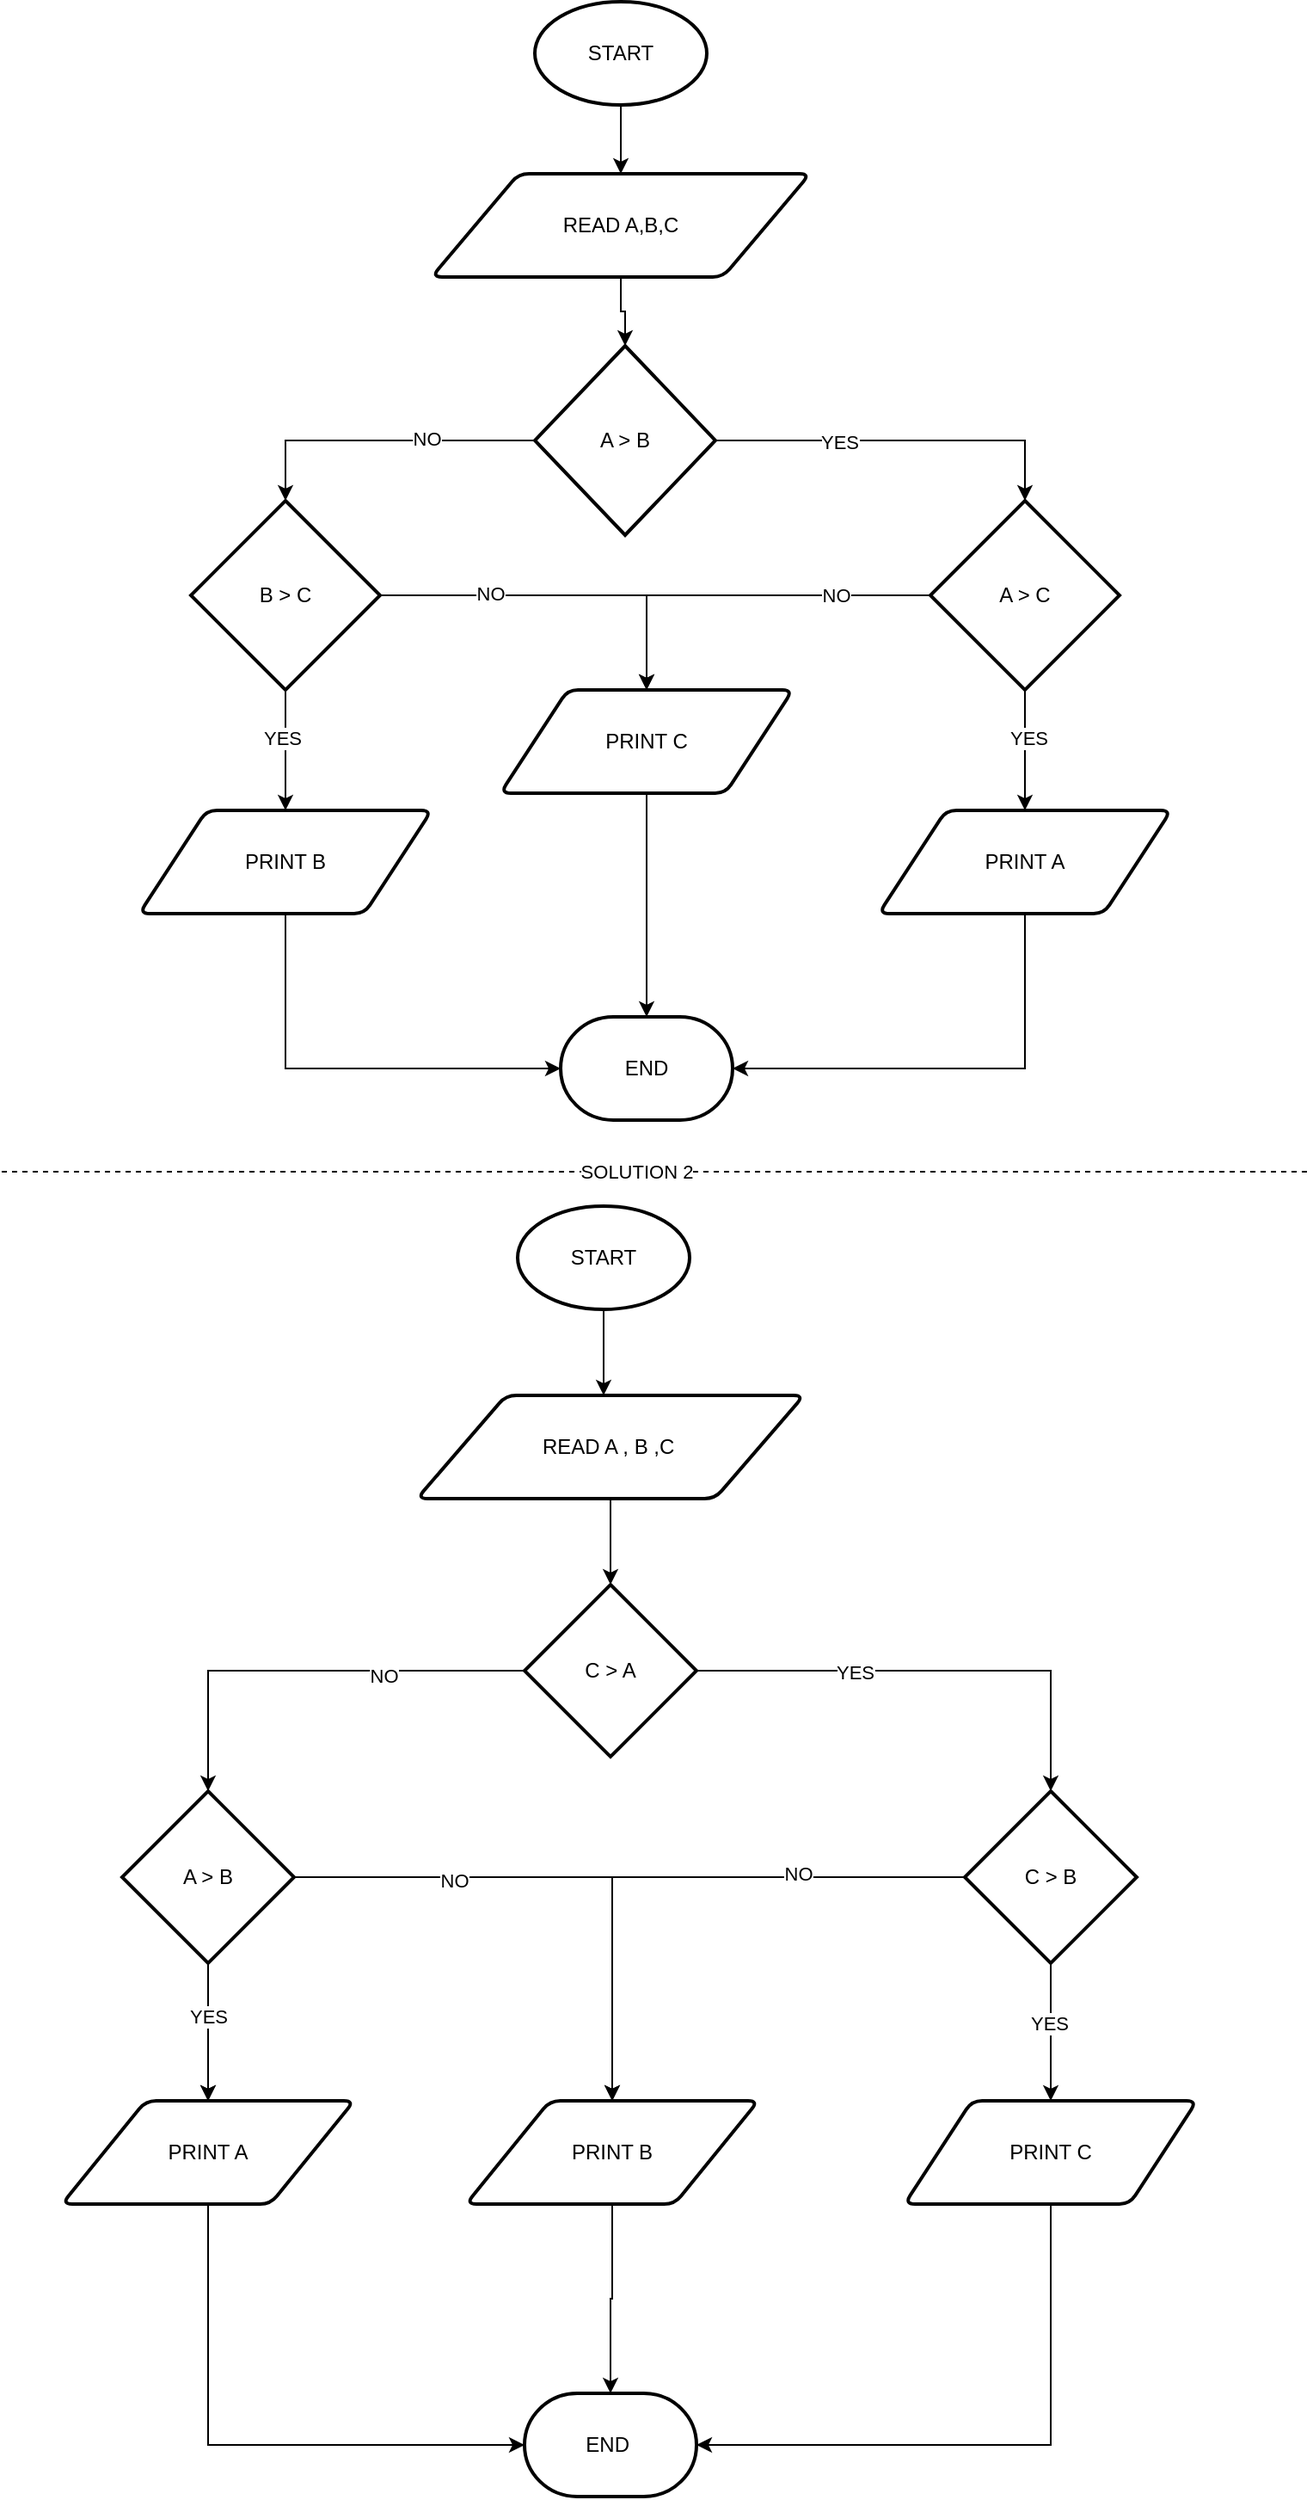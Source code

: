 <mxfile version="25.0.3">
  <diagram id="C5RBs43oDa-KdzZeNtuy" name="Page-1">
    <mxGraphModel dx="1035" dy="411" grid="1" gridSize="10" guides="1" tooltips="1" connect="1" arrows="1" fold="1" page="1" pageScale="1" pageWidth="827" pageHeight="1169" math="0" shadow="0">
      <root>
        <mxCell id="WIyWlLk6GJQsqaUBKTNV-0" />
        <mxCell id="WIyWlLk6GJQsqaUBKTNV-1" parent="WIyWlLk6GJQsqaUBKTNV-0" />
        <mxCell id="DXwgEgkWZdpAMR1g1fIV-21" style="edgeStyle=orthogonalEdgeStyle;rounded=0;orthogonalLoop=1;jettySize=auto;html=1;exitX=0.5;exitY=1;exitDx=0;exitDy=0;exitPerimeter=0;entryX=0.5;entryY=0;entryDx=0;entryDy=0;" edge="1" parent="WIyWlLk6GJQsqaUBKTNV-1" source="DXwgEgkWZdpAMR1g1fIV-1" target="DXwgEgkWZdpAMR1g1fIV-2">
          <mxGeometry relative="1" as="geometry" />
        </mxCell>
        <mxCell id="DXwgEgkWZdpAMR1g1fIV-1" value="START" style="strokeWidth=2;html=1;shape=mxgraph.flowchart.start_1;whiteSpace=wrap;" vertex="1" parent="WIyWlLk6GJQsqaUBKTNV-1">
          <mxGeometry x="320" y="40" width="100" height="60" as="geometry" />
        </mxCell>
        <mxCell id="DXwgEgkWZdpAMR1g1fIV-2" value="READ A,B,C" style="shape=parallelogram;html=1;strokeWidth=2;perimeter=parallelogramPerimeter;whiteSpace=wrap;rounded=1;arcSize=12;size=0.23;" vertex="1" parent="WIyWlLk6GJQsqaUBKTNV-1">
          <mxGeometry x="260" y="140" width="220" height="60" as="geometry" />
        </mxCell>
        <mxCell id="DXwgEgkWZdpAMR1g1fIV-3" value="A &amp;gt; B" style="strokeWidth=2;html=1;shape=mxgraph.flowchart.decision;whiteSpace=wrap;" vertex="1" parent="WIyWlLk6GJQsqaUBKTNV-1">
          <mxGeometry x="320" y="240" width="105" height="110" as="geometry" />
        </mxCell>
        <mxCell id="DXwgEgkWZdpAMR1g1fIV-7" style="edgeStyle=orthogonalEdgeStyle;rounded=0;orthogonalLoop=1;jettySize=auto;html=1;exitX=0;exitY=0.5;exitDx=0;exitDy=0;exitPerimeter=0;entryX=0.5;entryY=0;entryDx=0;entryDy=0;" edge="1" parent="WIyWlLk6GJQsqaUBKTNV-1" source="DXwgEgkWZdpAMR1g1fIV-4" target="DXwgEgkWZdpAMR1g1fIV-6">
          <mxGeometry relative="1" as="geometry" />
        </mxCell>
        <mxCell id="DXwgEgkWZdpAMR1g1fIV-11" value="NO" style="edgeLabel;html=1;align=center;verticalAlign=middle;resizable=0;points=[];" vertex="1" connectable="0" parent="DXwgEgkWZdpAMR1g1fIV-7">
          <mxGeometry x="-0.5" relative="1" as="geometry">
            <mxPoint as="offset" />
          </mxGeometry>
        </mxCell>
        <mxCell id="DXwgEgkWZdpAMR1g1fIV-8" style="edgeStyle=orthogonalEdgeStyle;rounded=0;orthogonalLoop=1;jettySize=auto;html=1;exitX=0.5;exitY=1;exitDx=0;exitDy=0;exitPerimeter=0;" edge="1" parent="WIyWlLk6GJQsqaUBKTNV-1" source="DXwgEgkWZdpAMR1g1fIV-4" target="DXwgEgkWZdpAMR1g1fIV-5">
          <mxGeometry relative="1" as="geometry" />
        </mxCell>
        <mxCell id="DXwgEgkWZdpAMR1g1fIV-10" value="YES" style="edgeLabel;html=1;align=center;verticalAlign=middle;resizable=0;points=[];" vertex="1" connectable="0" parent="DXwgEgkWZdpAMR1g1fIV-8">
          <mxGeometry x="-0.215" y="2" relative="1" as="geometry">
            <mxPoint as="offset" />
          </mxGeometry>
        </mxCell>
        <mxCell id="DXwgEgkWZdpAMR1g1fIV-4" value="A &amp;gt; C" style="strokeWidth=2;html=1;shape=mxgraph.flowchart.decision;whiteSpace=wrap;" vertex="1" parent="WIyWlLk6GJQsqaUBKTNV-1">
          <mxGeometry x="550" y="330" width="110" height="110" as="geometry" />
        </mxCell>
        <mxCell id="DXwgEgkWZdpAMR1g1fIV-5" value="PRINT A" style="shape=parallelogram;html=1;strokeWidth=2;perimeter=parallelogramPerimeter;whiteSpace=wrap;rounded=1;arcSize=12;size=0.23;" vertex="1" parent="WIyWlLk6GJQsqaUBKTNV-1">
          <mxGeometry x="520" y="510" width="170" height="60" as="geometry" />
        </mxCell>
        <mxCell id="DXwgEgkWZdpAMR1g1fIV-6" value="PRINT C" style="shape=parallelogram;html=1;strokeWidth=2;perimeter=parallelogramPerimeter;whiteSpace=wrap;rounded=1;arcSize=12;size=0.23;" vertex="1" parent="WIyWlLk6GJQsqaUBKTNV-1">
          <mxGeometry x="300" y="440" width="170" height="60" as="geometry" />
        </mxCell>
        <mxCell id="DXwgEgkWZdpAMR1g1fIV-9" style="edgeStyle=orthogonalEdgeStyle;rounded=0;orthogonalLoop=1;jettySize=auto;html=1;exitX=1;exitY=0.5;exitDx=0;exitDy=0;exitPerimeter=0;entryX=0.5;entryY=0;entryDx=0;entryDy=0;entryPerimeter=0;" edge="1" parent="WIyWlLk6GJQsqaUBKTNV-1" source="DXwgEgkWZdpAMR1g1fIV-3" target="DXwgEgkWZdpAMR1g1fIV-4">
          <mxGeometry relative="1" as="geometry" />
        </mxCell>
        <mxCell id="DXwgEgkWZdpAMR1g1fIV-54" value="YES" style="edgeLabel;html=1;align=center;verticalAlign=middle;resizable=0;points=[];" vertex="1" connectable="0" parent="DXwgEgkWZdpAMR1g1fIV-9">
          <mxGeometry x="-0.33" y="-1" relative="1" as="geometry">
            <mxPoint as="offset" />
          </mxGeometry>
        </mxCell>
        <mxCell id="DXwgEgkWZdpAMR1g1fIV-14" style="edgeStyle=orthogonalEdgeStyle;rounded=0;orthogonalLoop=1;jettySize=auto;html=1;exitX=0.5;exitY=1;exitDx=0;exitDy=0;exitPerimeter=0;entryX=0.5;entryY=0;entryDx=0;entryDy=0;" edge="1" parent="WIyWlLk6GJQsqaUBKTNV-1" source="DXwgEgkWZdpAMR1g1fIV-12" target="DXwgEgkWZdpAMR1g1fIV-13">
          <mxGeometry relative="1" as="geometry" />
        </mxCell>
        <mxCell id="DXwgEgkWZdpAMR1g1fIV-56" value="YES" style="edgeLabel;html=1;align=center;verticalAlign=middle;resizable=0;points=[];" vertex="1" connectable="0" parent="DXwgEgkWZdpAMR1g1fIV-14">
          <mxGeometry x="-0.211" y="-2" relative="1" as="geometry">
            <mxPoint as="offset" />
          </mxGeometry>
        </mxCell>
        <mxCell id="DXwgEgkWZdpAMR1g1fIV-15" style="edgeStyle=orthogonalEdgeStyle;rounded=0;orthogonalLoop=1;jettySize=auto;html=1;exitX=1;exitY=0.5;exitDx=0;exitDy=0;exitPerimeter=0;entryX=0.5;entryY=0;entryDx=0;entryDy=0;" edge="1" parent="WIyWlLk6GJQsqaUBKTNV-1" source="DXwgEgkWZdpAMR1g1fIV-12" target="DXwgEgkWZdpAMR1g1fIV-6">
          <mxGeometry relative="1" as="geometry" />
        </mxCell>
        <mxCell id="DXwgEgkWZdpAMR1g1fIV-57" value="NO" style="edgeLabel;html=1;align=center;verticalAlign=middle;resizable=0;points=[];" vertex="1" connectable="0" parent="DXwgEgkWZdpAMR1g1fIV-15">
          <mxGeometry x="-0.392" y="1" relative="1" as="geometry">
            <mxPoint as="offset" />
          </mxGeometry>
        </mxCell>
        <mxCell id="DXwgEgkWZdpAMR1g1fIV-12" value="B &amp;gt; C" style="strokeWidth=2;html=1;shape=mxgraph.flowchart.decision;whiteSpace=wrap;" vertex="1" parent="WIyWlLk6GJQsqaUBKTNV-1">
          <mxGeometry x="120" y="330" width="110" height="110" as="geometry" />
        </mxCell>
        <mxCell id="DXwgEgkWZdpAMR1g1fIV-13" value="PRINT B" style="shape=parallelogram;html=1;strokeWidth=2;perimeter=parallelogramPerimeter;whiteSpace=wrap;rounded=1;arcSize=12;size=0.23;" vertex="1" parent="WIyWlLk6GJQsqaUBKTNV-1">
          <mxGeometry x="90" y="510" width="170" height="60" as="geometry" />
        </mxCell>
        <mxCell id="DXwgEgkWZdpAMR1g1fIV-16" style="edgeStyle=orthogonalEdgeStyle;rounded=0;orthogonalLoop=1;jettySize=auto;html=1;exitX=0;exitY=0.5;exitDx=0;exitDy=0;exitPerimeter=0;entryX=0.5;entryY=0;entryDx=0;entryDy=0;entryPerimeter=0;" edge="1" parent="WIyWlLk6GJQsqaUBKTNV-1" source="DXwgEgkWZdpAMR1g1fIV-3" target="DXwgEgkWZdpAMR1g1fIV-12">
          <mxGeometry relative="1" as="geometry" />
        </mxCell>
        <mxCell id="DXwgEgkWZdpAMR1g1fIV-55" value="NO" style="edgeLabel;html=1;align=center;verticalAlign=middle;resizable=0;points=[];" vertex="1" connectable="0" parent="DXwgEgkWZdpAMR1g1fIV-16">
          <mxGeometry x="-0.3" y="-1" relative="1" as="geometry">
            <mxPoint as="offset" />
          </mxGeometry>
        </mxCell>
        <mxCell id="DXwgEgkWZdpAMR1g1fIV-17" value="END" style="strokeWidth=2;html=1;shape=mxgraph.flowchart.terminator;whiteSpace=wrap;" vertex="1" parent="WIyWlLk6GJQsqaUBKTNV-1">
          <mxGeometry x="335" y="630" width="100" height="60" as="geometry" />
        </mxCell>
        <mxCell id="DXwgEgkWZdpAMR1g1fIV-18" style="edgeStyle=orthogonalEdgeStyle;rounded=0;orthogonalLoop=1;jettySize=auto;html=1;exitX=0.5;exitY=1;exitDx=0;exitDy=0;entryX=1;entryY=0.5;entryDx=0;entryDy=0;entryPerimeter=0;" edge="1" parent="WIyWlLk6GJQsqaUBKTNV-1" source="DXwgEgkWZdpAMR1g1fIV-5" target="DXwgEgkWZdpAMR1g1fIV-17">
          <mxGeometry relative="1" as="geometry" />
        </mxCell>
        <mxCell id="DXwgEgkWZdpAMR1g1fIV-19" style="edgeStyle=orthogonalEdgeStyle;rounded=0;orthogonalLoop=1;jettySize=auto;html=1;exitX=0.5;exitY=1;exitDx=0;exitDy=0;entryX=0;entryY=0.5;entryDx=0;entryDy=0;entryPerimeter=0;" edge="1" parent="WIyWlLk6GJQsqaUBKTNV-1" source="DXwgEgkWZdpAMR1g1fIV-13" target="DXwgEgkWZdpAMR1g1fIV-17">
          <mxGeometry relative="1" as="geometry" />
        </mxCell>
        <mxCell id="DXwgEgkWZdpAMR1g1fIV-20" style="edgeStyle=orthogonalEdgeStyle;rounded=0;orthogonalLoop=1;jettySize=auto;html=1;exitX=0.5;exitY=1;exitDx=0;exitDy=0;entryX=0.5;entryY=0;entryDx=0;entryDy=0;entryPerimeter=0;" edge="1" parent="WIyWlLk6GJQsqaUBKTNV-1" source="DXwgEgkWZdpAMR1g1fIV-2" target="DXwgEgkWZdpAMR1g1fIV-3">
          <mxGeometry relative="1" as="geometry" />
        </mxCell>
        <mxCell id="DXwgEgkWZdpAMR1g1fIV-22" style="edgeStyle=orthogonalEdgeStyle;rounded=0;orthogonalLoop=1;jettySize=auto;html=1;exitX=0.5;exitY=1;exitDx=0;exitDy=0;entryX=0.5;entryY=0;entryDx=0;entryDy=0;entryPerimeter=0;" edge="1" parent="WIyWlLk6GJQsqaUBKTNV-1" source="DXwgEgkWZdpAMR1g1fIV-6" target="DXwgEgkWZdpAMR1g1fIV-17">
          <mxGeometry relative="1" as="geometry" />
        </mxCell>
        <mxCell id="DXwgEgkWZdpAMR1g1fIV-23" value="START" style="strokeWidth=2;html=1;shape=mxgraph.flowchart.start_1;whiteSpace=wrap;" vertex="1" parent="WIyWlLk6GJQsqaUBKTNV-1">
          <mxGeometry x="310" y="740" width="100" height="60" as="geometry" />
        </mxCell>
        <mxCell id="DXwgEgkWZdpAMR1g1fIV-24" value="READ A , B ,C&amp;nbsp;" style="shape=parallelogram;html=1;strokeWidth=2;perimeter=parallelogramPerimeter;whiteSpace=wrap;rounded=1;arcSize=12;size=0.23;" vertex="1" parent="WIyWlLk6GJQsqaUBKTNV-1">
          <mxGeometry x="251.5" y="850" width="225" height="60" as="geometry" />
        </mxCell>
        <mxCell id="DXwgEgkWZdpAMR1g1fIV-32" style="edgeStyle=orthogonalEdgeStyle;rounded=0;orthogonalLoop=1;jettySize=auto;html=1;exitX=1;exitY=0.5;exitDx=0;exitDy=0;exitPerimeter=0;" edge="1" parent="WIyWlLk6GJQsqaUBKTNV-1" source="DXwgEgkWZdpAMR1g1fIV-25" target="DXwgEgkWZdpAMR1g1fIV-27">
          <mxGeometry relative="1" as="geometry" />
        </mxCell>
        <mxCell id="DXwgEgkWZdpAMR1g1fIV-52" value="YES" style="edgeLabel;html=1;align=center;verticalAlign=middle;resizable=0;points=[];" vertex="1" connectable="0" parent="DXwgEgkWZdpAMR1g1fIV-32">
          <mxGeometry x="-0.338" y="-1" relative="1" as="geometry">
            <mxPoint as="offset" />
          </mxGeometry>
        </mxCell>
        <mxCell id="DXwgEgkWZdpAMR1g1fIV-25" value="C &amp;gt; A" style="strokeWidth=2;html=1;shape=mxgraph.flowchart.decision;whiteSpace=wrap;" vertex="1" parent="WIyWlLk6GJQsqaUBKTNV-1">
          <mxGeometry x="314" y="960" width="100" height="100" as="geometry" />
        </mxCell>
        <mxCell id="DXwgEgkWZdpAMR1g1fIV-29" style="edgeStyle=orthogonalEdgeStyle;rounded=0;orthogonalLoop=1;jettySize=auto;html=1;exitX=0.5;exitY=1;exitDx=0;exitDy=0;exitPerimeter=0;" edge="1" parent="WIyWlLk6GJQsqaUBKTNV-1" source="DXwgEgkWZdpAMR1g1fIV-27" target="DXwgEgkWZdpAMR1g1fIV-28">
          <mxGeometry relative="1" as="geometry" />
        </mxCell>
        <mxCell id="DXwgEgkWZdpAMR1g1fIV-49" value="YES" style="edgeLabel;html=1;align=center;verticalAlign=middle;resizable=0;points=[];" vertex="1" connectable="0" parent="DXwgEgkWZdpAMR1g1fIV-29">
          <mxGeometry x="-0.126" y="-1" relative="1" as="geometry">
            <mxPoint as="offset" />
          </mxGeometry>
        </mxCell>
        <mxCell id="DXwgEgkWZdpAMR1g1fIV-33" style="edgeStyle=orthogonalEdgeStyle;rounded=0;orthogonalLoop=1;jettySize=auto;html=1;exitX=0;exitY=0.5;exitDx=0;exitDy=0;exitPerimeter=0;entryX=0.5;entryY=0;entryDx=0;entryDy=0;" edge="1" parent="WIyWlLk6GJQsqaUBKTNV-1" source="DXwgEgkWZdpAMR1g1fIV-27" target="DXwgEgkWZdpAMR1g1fIV-38">
          <mxGeometry relative="1" as="geometry">
            <mxPoint x="360" y="1240" as="targetPoint" />
          </mxGeometry>
        </mxCell>
        <mxCell id="DXwgEgkWZdpAMR1g1fIV-48" value="NO" style="edgeLabel;html=1;align=center;verticalAlign=middle;resizable=0;points=[];" vertex="1" connectable="0" parent="DXwgEgkWZdpAMR1g1fIV-33">
          <mxGeometry x="-0.42" y="-2" relative="1" as="geometry">
            <mxPoint as="offset" />
          </mxGeometry>
        </mxCell>
        <mxCell id="DXwgEgkWZdpAMR1g1fIV-27" value="C &amp;gt; B" style="strokeWidth=2;html=1;shape=mxgraph.flowchart.decision;whiteSpace=wrap;" vertex="1" parent="WIyWlLk6GJQsqaUBKTNV-1">
          <mxGeometry x="570" y="1080" width="100" height="100" as="geometry" />
        </mxCell>
        <mxCell id="DXwgEgkWZdpAMR1g1fIV-28" value="PRINT C" style="shape=parallelogram;html=1;strokeWidth=2;perimeter=parallelogramPerimeter;whiteSpace=wrap;rounded=1;arcSize=12;size=0.23;" vertex="1" parent="WIyWlLk6GJQsqaUBKTNV-1">
          <mxGeometry x="535" y="1260" width="170" height="60" as="geometry" />
        </mxCell>
        <mxCell id="DXwgEgkWZdpAMR1g1fIV-30" value="" style="endArrow=none;dashed=1;html=1;rounded=0;" edge="1" parent="WIyWlLk6GJQsqaUBKTNV-1">
          <mxGeometry width="50" height="50" relative="1" as="geometry">
            <mxPoint x="10" y="720" as="sourcePoint" />
            <mxPoint x="770" y="720" as="targetPoint" />
          </mxGeometry>
        </mxCell>
        <mxCell id="DXwgEgkWZdpAMR1g1fIV-31" value="SOLUTION 2" style="edgeLabel;html=1;align=center;verticalAlign=middle;resizable=0;points=[];" vertex="1" connectable="0" parent="DXwgEgkWZdpAMR1g1fIV-30">
          <mxGeometry x="-0.026" relative="1" as="geometry">
            <mxPoint x="-1" as="offset" />
          </mxGeometry>
        </mxCell>
        <mxCell id="DXwgEgkWZdpAMR1g1fIV-34" value="PRINT A" style="shape=parallelogram;html=1;strokeWidth=2;perimeter=parallelogramPerimeter;whiteSpace=wrap;rounded=1;arcSize=12;size=0.287;" vertex="1" parent="WIyWlLk6GJQsqaUBKTNV-1">
          <mxGeometry x="45" y="1260" width="170" height="60" as="geometry" />
        </mxCell>
        <mxCell id="DXwgEgkWZdpAMR1g1fIV-39" style="edgeStyle=orthogonalEdgeStyle;rounded=0;orthogonalLoop=1;jettySize=auto;html=1;exitX=0.5;exitY=1;exitDx=0;exitDy=0;exitPerimeter=0;" edge="1" parent="WIyWlLk6GJQsqaUBKTNV-1" source="DXwgEgkWZdpAMR1g1fIV-36" target="DXwgEgkWZdpAMR1g1fIV-34">
          <mxGeometry relative="1" as="geometry" />
        </mxCell>
        <mxCell id="DXwgEgkWZdpAMR1g1fIV-40" style="edgeStyle=orthogonalEdgeStyle;rounded=0;orthogonalLoop=1;jettySize=auto;html=1;exitX=1;exitY=0.5;exitDx=0;exitDy=0;exitPerimeter=0;entryX=0.5;entryY=0;entryDx=0;entryDy=0;" edge="1" parent="WIyWlLk6GJQsqaUBKTNV-1" source="DXwgEgkWZdpAMR1g1fIV-36" target="DXwgEgkWZdpAMR1g1fIV-38">
          <mxGeometry relative="1" as="geometry" />
        </mxCell>
        <mxCell id="DXwgEgkWZdpAMR1g1fIV-50" value="NO" style="edgeLabel;html=1;align=center;verticalAlign=middle;resizable=0;points=[];" vertex="1" connectable="0" parent="DXwgEgkWZdpAMR1g1fIV-40">
          <mxGeometry x="-0.411" y="-2" relative="1" as="geometry">
            <mxPoint as="offset" />
          </mxGeometry>
        </mxCell>
        <mxCell id="DXwgEgkWZdpAMR1g1fIV-41" style="edgeStyle=orthogonalEdgeStyle;rounded=0;orthogonalLoop=1;jettySize=auto;html=1;" edge="1" parent="WIyWlLk6GJQsqaUBKTNV-1" source="DXwgEgkWZdpAMR1g1fIV-36" target="DXwgEgkWZdpAMR1g1fIV-34">
          <mxGeometry relative="1" as="geometry" />
        </mxCell>
        <mxCell id="DXwgEgkWZdpAMR1g1fIV-51" value="YES" style="edgeLabel;html=1;align=center;verticalAlign=middle;resizable=0;points=[];" vertex="1" connectable="0" parent="DXwgEgkWZdpAMR1g1fIV-41">
          <mxGeometry x="-0.231" relative="1" as="geometry">
            <mxPoint as="offset" />
          </mxGeometry>
        </mxCell>
        <mxCell id="DXwgEgkWZdpAMR1g1fIV-36" value="A &amp;gt; B" style="strokeWidth=2;html=1;shape=mxgraph.flowchart.decision;whiteSpace=wrap;" vertex="1" parent="WIyWlLk6GJQsqaUBKTNV-1">
          <mxGeometry x="80" y="1080" width="100" height="100" as="geometry" />
        </mxCell>
        <mxCell id="DXwgEgkWZdpAMR1g1fIV-37" style="edgeStyle=orthogonalEdgeStyle;rounded=0;orthogonalLoop=1;jettySize=auto;html=1;exitX=0;exitY=0.5;exitDx=0;exitDy=0;exitPerimeter=0;entryX=0.5;entryY=0;entryDx=0;entryDy=0;entryPerimeter=0;" edge="1" parent="WIyWlLk6GJQsqaUBKTNV-1" source="DXwgEgkWZdpAMR1g1fIV-25" target="DXwgEgkWZdpAMR1g1fIV-36">
          <mxGeometry relative="1" as="geometry" />
        </mxCell>
        <mxCell id="DXwgEgkWZdpAMR1g1fIV-53" value="NO" style="edgeLabel;html=1;align=center;verticalAlign=middle;resizable=0;points=[];" vertex="1" connectable="0" parent="DXwgEgkWZdpAMR1g1fIV-37">
          <mxGeometry x="-0.352" y="3" relative="1" as="geometry">
            <mxPoint as="offset" />
          </mxGeometry>
        </mxCell>
        <mxCell id="DXwgEgkWZdpAMR1g1fIV-38" value="PRINT B" style="shape=parallelogram;html=1;strokeWidth=2;perimeter=parallelogramPerimeter;whiteSpace=wrap;rounded=1;arcSize=12;size=0.287;" vertex="1" parent="WIyWlLk6GJQsqaUBKTNV-1">
          <mxGeometry x="280" y="1260" width="170" height="60" as="geometry" />
        </mxCell>
        <mxCell id="DXwgEgkWZdpAMR1g1fIV-42" value="END&amp;nbsp;" style="strokeWidth=2;html=1;shape=mxgraph.flowchart.terminator;whiteSpace=wrap;" vertex="1" parent="WIyWlLk6GJQsqaUBKTNV-1">
          <mxGeometry x="314" y="1430" width="100" height="60" as="geometry" />
        </mxCell>
        <mxCell id="DXwgEgkWZdpAMR1g1fIV-43" style="edgeStyle=orthogonalEdgeStyle;rounded=0;orthogonalLoop=1;jettySize=auto;html=1;exitX=0.5;exitY=1;exitDx=0;exitDy=0;entryX=1;entryY=0.5;entryDx=0;entryDy=0;entryPerimeter=0;" edge="1" parent="WIyWlLk6GJQsqaUBKTNV-1" source="DXwgEgkWZdpAMR1g1fIV-28" target="DXwgEgkWZdpAMR1g1fIV-42">
          <mxGeometry relative="1" as="geometry" />
        </mxCell>
        <mxCell id="DXwgEgkWZdpAMR1g1fIV-44" style="edgeStyle=orthogonalEdgeStyle;rounded=0;orthogonalLoop=1;jettySize=auto;html=1;exitX=0.5;exitY=1;exitDx=0;exitDy=0;entryX=0.5;entryY=0;entryDx=0;entryDy=0;entryPerimeter=0;" edge="1" parent="WIyWlLk6GJQsqaUBKTNV-1" source="DXwgEgkWZdpAMR1g1fIV-38" target="DXwgEgkWZdpAMR1g1fIV-42">
          <mxGeometry relative="1" as="geometry" />
        </mxCell>
        <mxCell id="DXwgEgkWZdpAMR1g1fIV-45" style="edgeStyle=orthogonalEdgeStyle;rounded=0;orthogonalLoop=1;jettySize=auto;html=1;exitX=0.5;exitY=1;exitDx=0;exitDy=0;entryX=0;entryY=0.5;entryDx=0;entryDy=0;entryPerimeter=0;" edge="1" parent="WIyWlLk6GJQsqaUBKTNV-1" source="DXwgEgkWZdpAMR1g1fIV-34" target="DXwgEgkWZdpAMR1g1fIV-42">
          <mxGeometry relative="1" as="geometry" />
        </mxCell>
        <mxCell id="DXwgEgkWZdpAMR1g1fIV-46" style="edgeStyle=orthogonalEdgeStyle;rounded=0;orthogonalLoop=1;jettySize=auto;html=1;exitX=0.5;exitY=1;exitDx=0;exitDy=0;entryX=0.5;entryY=0;entryDx=0;entryDy=0;entryPerimeter=0;" edge="1" parent="WIyWlLk6GJQsqaUBKTNV-1" source="DXwgEgkWZdpAMR1g1fIV-24" target="DXwgEgkWZdpAMR1g1fIV-25">
          <mxGeometry relative="1" as="geometry" />
        </mxCell>
        <mxCell id="DXwgEgkWZdpAMR1g1fIV-47" style="edgeStyle=orthogonalEdgeStyle;rounded=0;orthogonalLoop=1;jettySize=auto;html=1;exitX=0.5;exitY=1;exitDx=0;exitDy=0;exitPerimeter=0;" edge="1" parent="WIyWlLk6GJQsqaUBKTNV-1" source="DXwgEgkWZdpAMR1g1fIV-23">
          <mxGeometry relative="1" as="geometry">
            <mxPoint x="360" y="850" as="targetPoint" />
          </mxGeometry>
        </mxCell>
      </root>
    </mxGraphModel>
  </diagram>
</mxfile>
